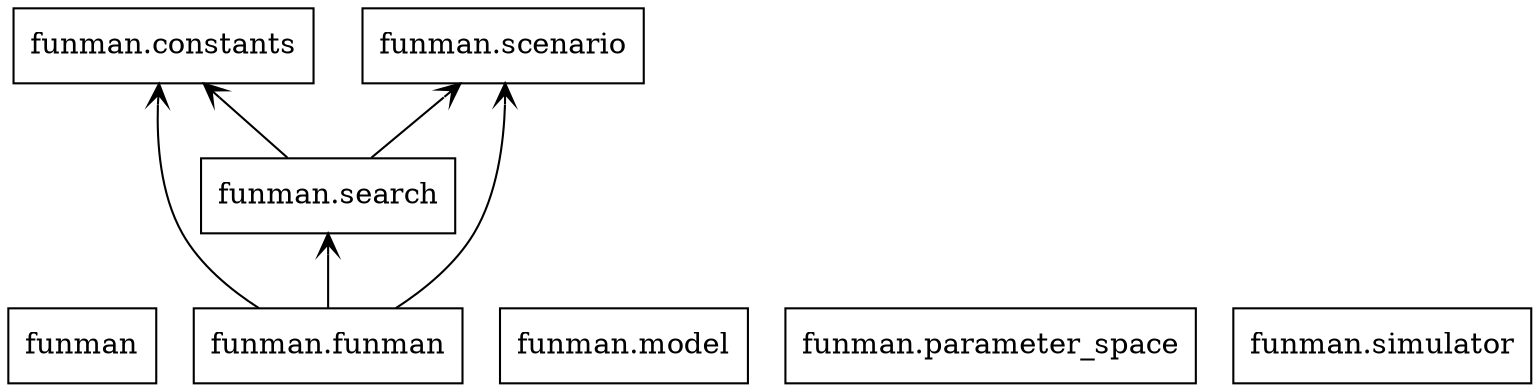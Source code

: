 digraph "packages" {
rankdir=BT
charset="utf-8"
"funman" [color="black", label="funman", shape="box", style="solid"];
"funman.constants" [color="black", label="funman.constants", shape="box", style="solid"];
"funman.funman" [color="black", label="funman.funman", shape="box", style="solid"];
"funman.model" [color="black", label="funman.model", shape="box", style="solid"];
"funman.parameter_space" [color="black", label="funman.parameter_space", shape="box", style="solid"];
"funman.scenario" [color="black", label="funman.scenario", shape="box", style="solid"];
"funman.search" [color="black", label="funman.search", shape="box", style="solid"];
"funman.simulator" [color="black", label="funman.simulator", shape="box", style="solid"];
"funman.funman" -> "funman.constants" [arrowhead="open", arrowtail="none"];
"funman.funman" -> "funman.scenario" [arrowhead="open", arrowtail="none"];
"funman.funman" -> "funman.search" [arrowhead="open", arrowtail="none"];
"funman.search" -> "funman.constants" [arrowhead="open", arrowtail="none"];
"funman.search" -> "funman.scenario" [arrowhead="open", arrowtail="none"];
}
